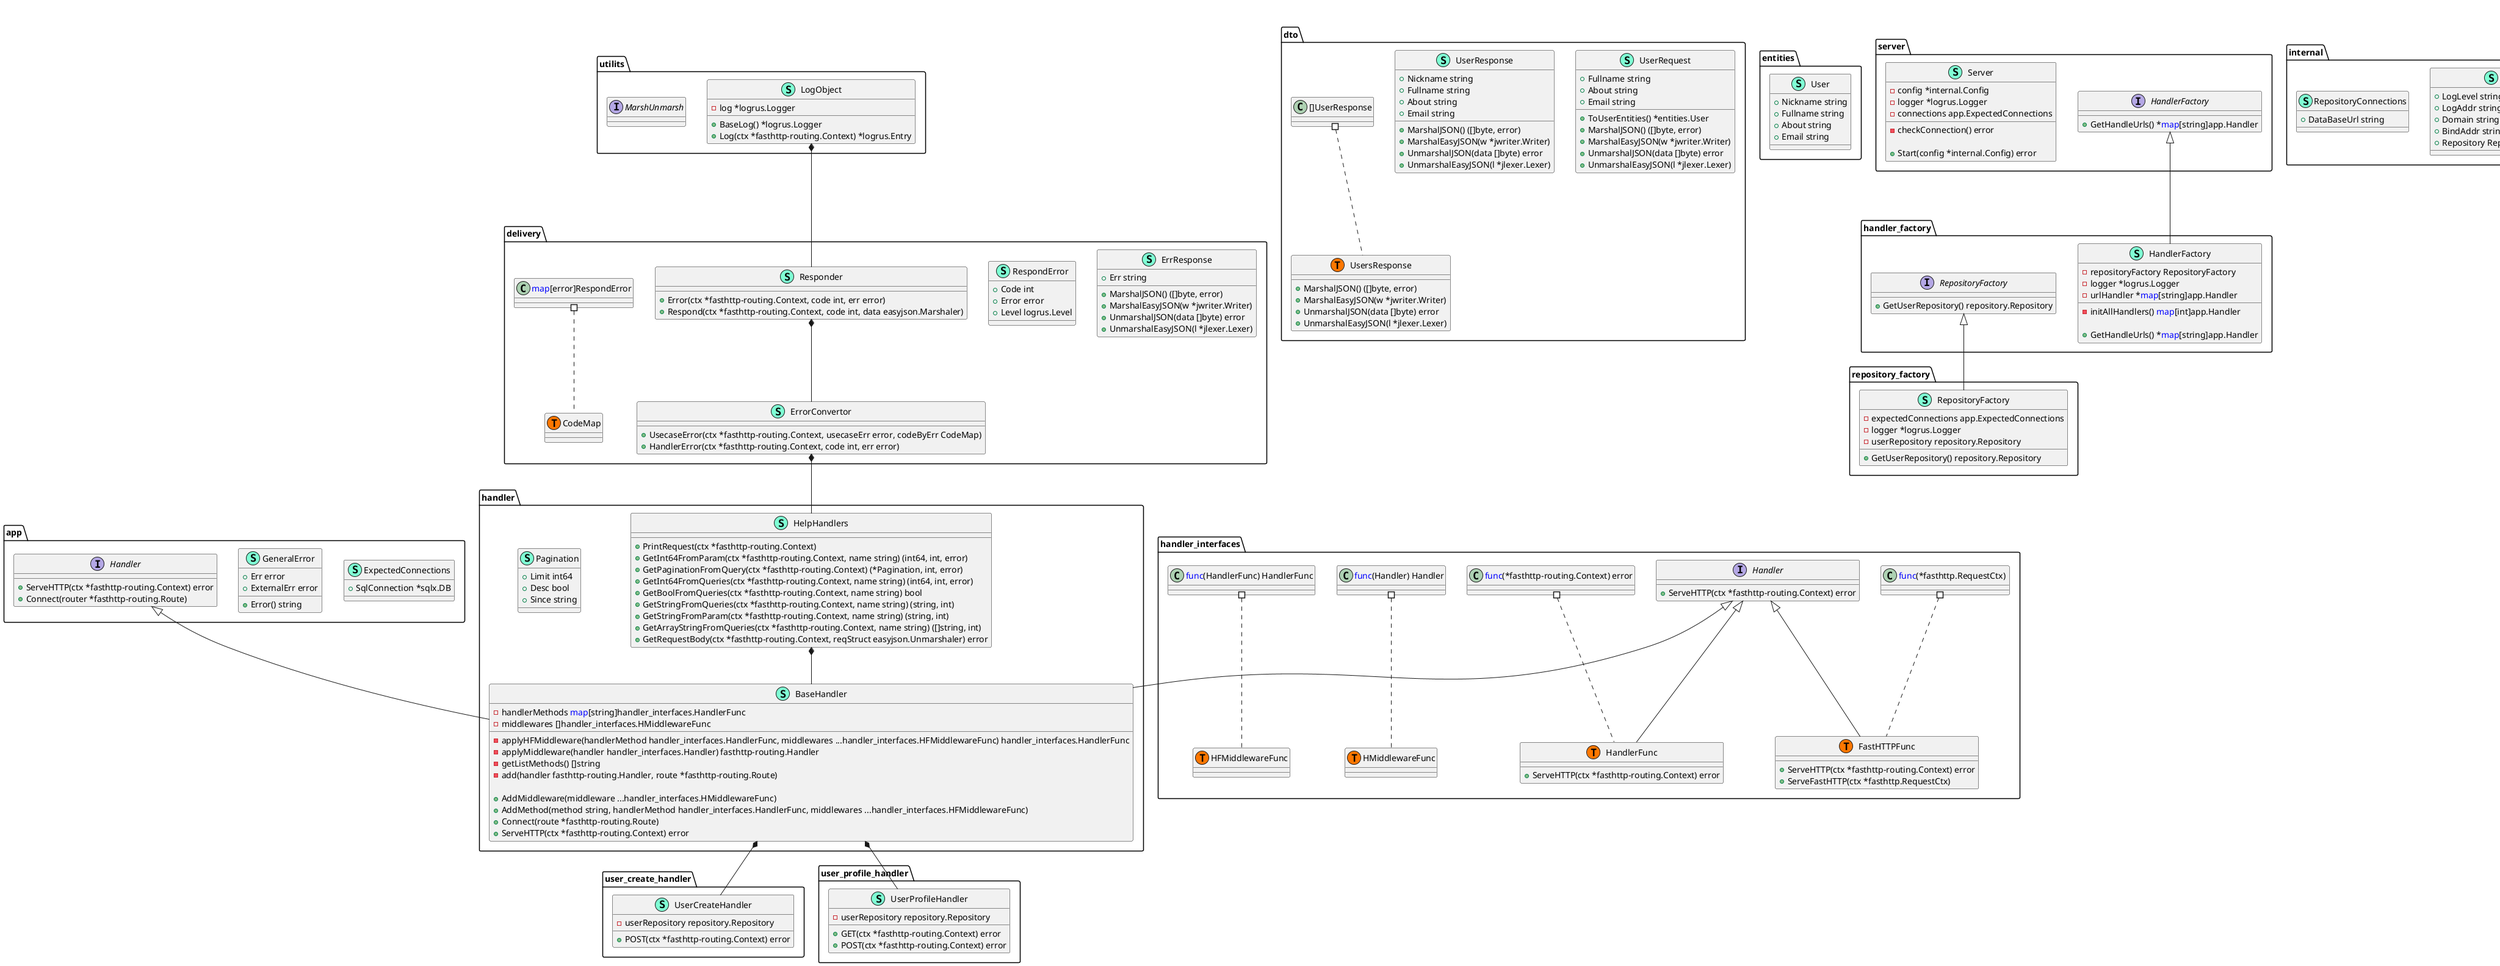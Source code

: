 @startuml
namespace app {
    class ExpectedConnections << (S,Aquamarine) >> {
        + SqlConnection *sqlx.DB

    }
    class GeneralError << (S,Aquamarine) >> {
        + Err error
        + ExternalErr error

        + Error() string

    }
    interface Handler  {
        + ServeHTTP(ctx *fasthttp-routing.Context) error
        + Connect(router *fasthttp-routing.Route) 

    }
}


namespace delivery {
    class ErrResponse << (S,Aquamarine) >> {
        + Err string

        + MarshalJSON() ([]byte, error)
        + MarshalEasyJSON(w *jwriter.Writer) 
        + UnmarshalJSON(data []byte) error
        + UnmarshalEasyJSON(l *jlexer.Lexer) 

    }
    class ErrorConvertor << (S,Aquamarine) >> {
        + UsecaseError(ctx *fasthttp-routing.Context, usecaseErr error, codeByErr CodeMap) 
        + HandlerError(ctx *fasthttp-routing.Context, code int, err error) 

    }
    class RespondError << (S,Aquamarine) >> {
        + Code int
        + Error error
        + Level logrus.Level

    }
    class Responder << (S,Aquamarine) >> {
        + Error(ctx *fasthttp-routing.Context, code int, err error) 
        + Respond(ctx *fasthttp-routing.Context, code int, data easyjson.Marshaler) 

    }
    class delivery.CodeMap << (T, #FF7700) >>  {
    }
}
"delivery.Responder" *-- "delivery.ErrorConvertor"
"utilits.LogObject" *-- "delivery.Responder"


namespace dto {
    class UserRequest << (S,Aquamarine) >> {
        + Fullname string
        + About string
        + Email string

        + ToUserEntities() *entities.User
        + MarshalJSON() ([]byte, error)
        + MarshalEasyJSON(w *jwriter.Writer) 
        + UnmarshalJSON(data []byte) error
        + UnmarshalEasyJSON(l *jlexer.Lexer) 

    }
    class UserResponse << (S,Aquamarine) >> {
        + Nickname string
        + Fullname string
        + About string
        + Email string

        + MarshalJSON() ([]byte, error)
        + MarshalEasyJSON(w *jwriter.Writer) 
        + UnmarshalJSON(data []byte) error
        + UnmarshalEasyJSON(l *jlexer.Lexer) 

    }
    class UsersResponse << (S,Aquamarine) >> {
        + MarshalJSON() ([]byte, error)
        + MarshalEasyJSON(w *jwriter.Writer) 
        + UnmarshalJSON(data []byte) error
        + UnmarshalEasyJSON(l *jlexer.Lexer) 

    }
    class dto.UsersResponse << (T, #FF7700) >>  {
    }
}


namespace entities {
    class User << (S,Aquamarine) >> {
        + Nickname string
        + Fullname string
        + About string
        + Email string

    }
}


namespace handler {
    class BaseHandler << (S,Aquamarine) >> {
        - handlerMethods <font color=blue>map</font>[string]handler_interfaces.HandlerFunc
        - middlewares []handler_interfaces.HMiddlewareFunc

        - applyHFMiddleware(handlerMethod handler_interfaces.HandlerFunc, middlewares ...handler_interfaces.HFMiddlewareFunc) handler_interfaces.HandlerFunc
        - applyMiddleware(handler handler_interfaces.Handler) fasthttp-routing.Handler
        - getListMethods() []string
        - add(handler fasthttp-routing.Handler, route *fasthttp-routing.Route) 

        + AddMiddleware(middleware ...handler_interfaces.HMiddlewareFunc) 
        + AddMethod(method string, handlerMethod handler_interfaces.HandlerFunc, middlewares ...handler_interfaces.HFMiddlewareFunc) 
        + Connect(route *fasthttp-routing.Route) 
        + ServeHTTP(ctx *fasthttp-routing.Context) error

    }
    class HelpHandlers << (S,Aquamarine) >> {
        + PrintRequest(ctx *fasthttp-routing.Context) 
        + GetInt64FromParam(ctx *fasthttp-routing.Context, name string) (int64, int, error)
        + GetPaginationFromQuery(ctx *fasthttp-routing.Context) (*Pagination, int, error)
        + GetInt64FromQueries(ctx *fasthttp-routing.Context, name string) (int64, int, error)
        + GetBoolFromQueries(ctx *fasthttp-routing.Context, name string) bool
        + GetStringFromQueries(ctx *fasthttp-routing.Context, name string) (string, int)
        + GetStringFromParam(ctx *fasthttp-routing.Context, name string) (string, int)
        + GetArrayStringFromQueries(ctx *fasthttp-routing.Context, name string) ([]string, int)
        + GetRequestBody(ctx *fasthttp-routing.Context, reqStruct easyjson.Unmarshaler) error

    }
    class Pagination << (S,Aquamarine) >> {
        + Limit int64
        + Desc bool
        + Since string

    }
}
"handler.HelpHandlers" *-- "handler.BaseHandler"
"delivery.ErrorConvertor" *-- "handler.HelpHandlers"

"app.Handler" <|-- "handler.BaseHandler"
"handler_interfaces.Handler" <|-- "handler.BaseHandler"

namespace handler_factory {
    class HandlerFactory << (S,Aquamarine) >> {
        - repositoryFactory RepositoryFactory
        - logger *logrus.Logger
        - urlHandler *<font color=blue>map</font>[string]app.Handler

        - initAllHandlers() <font color=blue>map</font>[int]app.Handler

        + GetHandleUrls() *<font color=blue>map</font>[string]app.Handler

    }
    interface RepositoryFactory  {
        + GetUserRepository() repository.Repository

    }
}

"server.HandlerFactory" <|-- "handler_factory.HandlerFactory"

namespace handler_interfaces {
    class FastHTTPFunc << (S,Aquamarine) >> {
        + ServeHTTP(ctx *fasthttp-routing.Context) error
        + ServeFastHTTP(ctx *fasthttp.RequestCtx) 

    }
    interface Handler  {
        + ServeHTTP(ctx *fasthttp-routing.Context) error

    }
    class HandlerFunc << (S,Aquamarine) >> {
        + ServeHTTP(ctx *fasthttp-routing.Context) error

    }
    class handler_interfaces.FastHTTPFunc << (T, #FF7700) >>  {
    }
    class handler_interfaces.HFMiddlewareFunc << (T, #FF7700) >>  {
    }
    class handler_interfaces.HMiddlewareFunc << (T, #FF7700) >>  {
    }
    class handler_interfaces.HandlerFunc << (T, #FF7700) >>  {
    }
    class "<font color=blue>func</font>(*fasthttp.RequestCtx) " as fontcolorbluefuncfontfasthttpRequestCtx {
        'This class was created so that we can correctly have an alias pointing to this name. Since it contains dots that can break namespaces
    }
    class "<font color=blue>func</font>(*fasthttp-routing.Context) error" as fontcolorbluefuncfontfasthttproutingContexterror {
        'This class was created so that we can correctly have an alias pointing to this name. Since it contains dots that can break namespaces
    }
}

"handler_interfaces.Handler" <|-- "handler_interfaces.FastHTTPFunc"
"handler_interfaces.Handler" <|-- "handler_interfaces.HandlerFunc"

namespace internal {
    class Config << (S,Aquamarine) >> {
        + LogLevel string
        + LogAddr string
        + Domain string
        + BindAddr string
        + Repository RepositoryConnections

    }
    class RepositoryConnections << (S,Aquamarine) >> {
        + DataBaseUrl string

    }
}


namespace middleware {
    class UtilitiesMiddleware << (S,Aquamarine) >> {
        - log utilits.LogObject

        + CheckPanic() handler_interfaces.Handler
        + UpgradeLogger() handler_interfaces.Handler

    }
}


namespace models {
    class Log << (S,Aquamarine) >> {
        + Level string
        + Method string
        + Msg string
        + Adr string
        + Url url.URL
        + Time time.Time
        + WorkTime int64
        + ReqID string

        + MarshalJSON() ([]byte, error)
        + MarshalEasyJSON(w *jwriter.Writer) 
        + UnmarshalJSON(data []byte) error
        + UnmarshalEasyJSON(l *jlexer.Lexer) 

    }
}


namespace postgresql {
    class UserRepository << (S,Aquamarine) >> {
        - store *sqlx.DB

        + Create(us *entities.User) ([]entities.User, error)
        + Get(nickname string) (*entities.User, error)
        + Update(us *entities.User) (*entities.User, error)

    }
}

"repository.Repository" <|-- "postgresql.UserRepository"

namespace repository {
    interface Repository  {
        + Create(us *entities.User) ([]entities.User, error)
        + Get(nickname string) (*entities.User, error)
        + Update(us *entities.User) (*entities.User, error)

    }
}


namespace repository_factory {
    class RepositoryFactory << (S,Aquamarine) >> {
        - expectedConnections app.ExpectedConnections
        - logger *logrus.Logger
        - userRepository repository.Repository

        + GetUserRepository() repository.Repository

    }
}

"handler_factory.RepositoryFactory" <|-- "repository_factory.RepositoryFactory"

namespace server {
    interface HandlerFactory  {
        + GetHandleUrls() *<font color=blue>map</font>[string]app.Handler

    }
    class Server << (S,Aquamarine) >> {
        - config *internal.Config
        - logger *logrus.Logger
        - connections app.ExpectedConnections

        - checkConnection() error

        + Start(config *internal.Config) error

    }
}


namespace usecase {
    interface Usecase  {
        + Create(us *dto.UserRequest) ([]dto.UserResponse, error)
        + Get(nickname string) (*dto.UserResponse, error)
        + Update(us *dto.UserRequest) (*dto.UserResponse, error)

    }
    class UserUsecase << (S,Aquamarine) >> {
        - userRepository repository.Repository

        + Create(us *dto.UserRequest) ([]dto.UserResponse, error)
        + Get(nickname string) (*dto.UserResponse, error)
        + Update(us *dto.UserRequest) (*dto.UserResponse, error)

    }
}

"usecase.Usecase" <|-- "usecase.UserUsecase"

namespace user_create_handler {
    class UserCreateHandler << (S,Aquamarine) >> {
        - userRepository repository.Repository

        + POST(ctx *fasthttp-routing.Context) error

    }
}
"handler.BaseHandler" *-- "user_create_handler.UserCreateHandler"


namespace user_profile_handler {
    class UserProfileHandler << (S,Aquamarine) >> {
        - userRepository repository.Repository

        + GET(ctx *fasthttp-routing.Context) error
        + POST(ctx *fasthttp-routing.Context) error

    }
}
"handler.BaseHandler" *-- "user_profile_handler.UserProfileHandler"


namespace utilits {
    class LogObject << (S,Aquamarine) >> {
        - log *logrus.Logger

        + BaseLog() *logrus.Logger
        + Log(ctx *fasthttp-routing.Context) *logrus.Entry

    }
    interface MarshUnmarsh  {
    }
}


"delivery.<font color=blue>map</font>[error]RespondError" #.. "delivery.CodeMap"
"dto.[]UserResponse" #.. "dto.UsersResponse"
"handler_interfaces.fontcolorbluefuncfontfasthttproutingContexterror" #.. "handler_interfaces.HandlerFunc"
"handler_interfaces.fontcolorbluefuncfontfasthttpRequestCtx" #.. "handler_interfaces.FastHTTPFunc"
"handler_interfaces.<font color=blue>func</font>(Handler) Handler" #.. "handler_interfaces.HMiddlewareFunc"
"handler_interfaces.<font color=blue>func</font>(HandlerFunc) HandlerFunc" #.. "handler_interfaces.HFMiddlewareFunc"
@enduml
